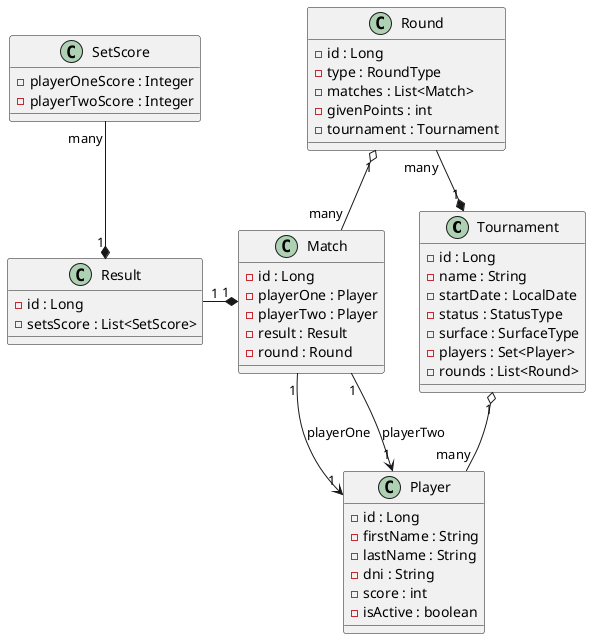 
@startuml

enum RoundType {
  FIRST
  QUARTER_FINAL
  SEMI_FINAL
  FINAL
}

enum StatusType {
  NOT_STARTED
  IN_PROGRESS
  COMPLETED
}

enum SurfaceType {
  CARPET
  CLAY
  GRASS
  HARD
}

@startuml

class Tournament {
  - id : Long
  - name : String
  - startDate : LocalDate
  - status : StatusType
  - surface : SurfaceType
  - players : Set<Player>
  - rounds : List<Round>
}

class Round {
  - id : Long
  - type : RoundType
  - matches : List<Match>
  - givenPoints : int
  - tournament : Tournament
}

class Match {
  - id : Long
  - playerOne : Player
  - playerTwo : Player
  - result : Result
  - round : Round
}

class Result {
  - id : Long
  - setsScore : List<SetScore>
}

class SetScore {
  - playerOneScore : Integer
  - playerTwoScore : Integer
}

class Player {
  - id : Long
  - firstName : String
  - lastName : String
  - dni : String
  - score : int
  - isActive : boolean
}

Tournament "1" o-d- "many" Player
Tournament "1" *-u- "many" Round
Round "1" o-r- "many" Match
Match "1" *-l- "1" Result
Result "1" *-u- "many" SetScore
Match "1" --> "1" Player : playerOne
Match "1" --> "1" Player : playerTwo

@enduml
